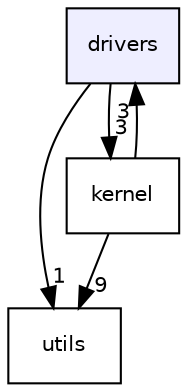 digraph "drivers" {
  compound=true
  node [ fontsize="10", fontname="Helvetica"];
  edge [ labelfontsize="10", labelfontname="Helvetica"];
  dir_14bc92f4b96c8519b376567118ac28b3 [shape=box, label="drivers", style="filled", fillcolor="#eeeeff", pencolor="black", URL="dir_14bc92f4b96c8519b376567118ac28b3.html"];
  dir_cbdb8362360e11eafe2fa3bc74cf0ffd [shape=box label="utils" URL="dir_cbdb8362360e11eafe2fa3bc74cf0ffd.html"];
  dir_dc43877d82dd332f9fb2071fcca799d6 [shape=box label="kernel" URL="dir_dc43877d82dd332f9fb2071fcca799d6.html"];
  dir_dc43877d82dd332f9fb2071fcca799d6->dir_cbdb8362360e11eafe2fa3bc74cf0ffd [headlabel="9", labeldistance=1.5 headhref="dir_000001_000002.html"];
  dir_dc43877d82dd332f9fb2071fcca799d6->dir_14bc92f4b96c8519b376567118ac28b3 [headlabel="3", labeldistance=1.5 headhref="dir_000001_000000.html"];
  dir_14bc92f4b96c8519b376567118ac28b3->dir_cbdb8362360e11eafe2fa3bc74cf0ffd [headlabel="1", labeldistance=1.5 headhref="dir_000000_000002.html"];
  dir_14bc92f4b96c8519b376567118ac28b3->dir_dc43877d82dd332f9fb2071fcca799d6 [headlabel="3", labeldistance=1.5 headhref="dir_000000_000001.html"];
}
